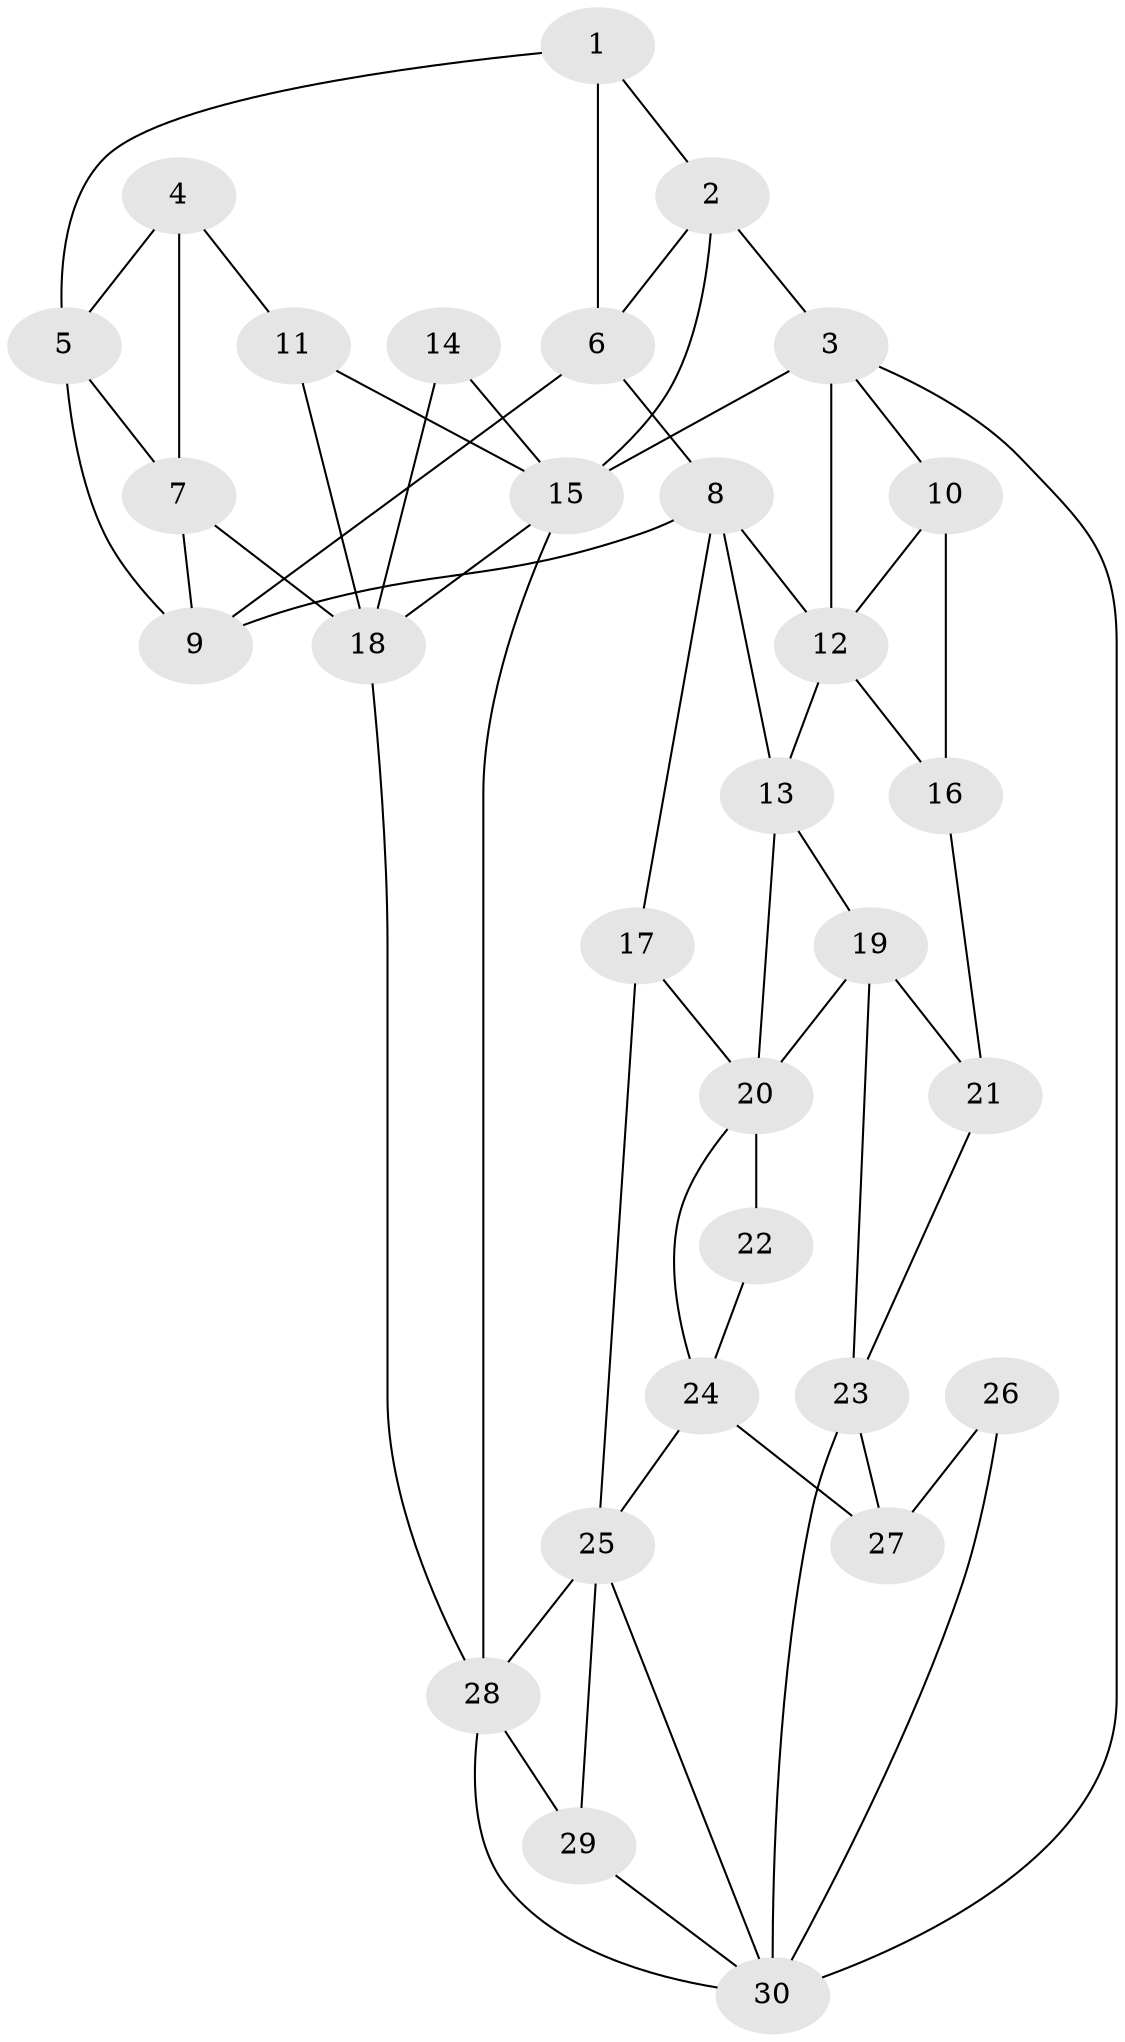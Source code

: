 // original degree distribution, {3: 0.041237113402061855, 4: 0.24742268041237114, 5: 0.4536082474226804, 6: 0.25773195876288657}
// Generated by graph-tools (version 1.1) at 2025/38/03/04/25 23:38:28]
// undirected, 30 vertices, 58 edges
graph export_dot {
  node [color=gray90,style=filled];
  1;
  2;
  3;
  4;
  5;
  6;
  7;
  8;
  9;
  10;
  11;
  12;
  13;
  14;
  15;
  16;
  17;
  18;
  19;
  20;
  21;
  22;
  23;
  24;
  25;
  26;
  27;
  28;
  29;
  30;
  1 -- 2 [weight=1.0];
  1 -- 5 [weight=1.0];
  1 -- 6 [weight=1.0];
  2 -- 3 [weight=2.0];
  2 -- 6 [weight=1.0];
  2 -- 15 [weight=1.0];
  3 -- 10 [weight=2.0];
  3 -- 12 [weight=1.0];
  3 -- 15 [weight=1.0];
  3 -- 30 [weight=1.0];
  4 -- 5 [weight=1.0];
  4 -- 7 [weight=1.0];
  4 -- 11 [weight=1.0];
  5 -- 7 [weight=1.0];
  5 -- 9 [weight=1.0];
  6 -- 8 [weight=1.0];
  6 -- 9 [weight=1.0];
  7 -- 9 [weight=1.0];
  7 -- 18 [weight=1.0];
  8 -- 9 [weight=1.0];
  8 -- 12 [weight=1.0];
  8 -- 13 [weight=1.0];
  8 -- 17 [weight=1.0];
  10 -- 12 [weight=1.0];
  10 -- 16 [weight=2.0];
  11 -- 15 [weight=1.0];
  11 -- 18 [weight=1.0];
  12 -- 13 [weight=1.0];
  12 -- 16 [weight=1.0];
  13 -- 19 [weight=1.0];
  13 -- 20 [weight=1.0];
  14 -- 15 [weight=1.0];
  14 -- 18 [weight=2.0];
  15 -- 18 [weight=1.0];
  15 -- 28 [weight=2.0];
  16 -- 21 [weight=2.0];
  17 -- 20 [weight=1.0];
  17 -- 25 [weight=1.0];
  18 -- 28 [weight=1.0];
  19 -- 20 [weight=1.0];
  19 -- 21 [weight=1.0];
  19 -- 23 [weight=1.0];
  20 -- 22 [weight=2.0];
  20 -- 24 [weight=1.0];
  21 -- 23 [weight=1.0];
  22 -- 24 [weight=2.0];
  23 -- 27 [weight=2.0];
  23 -- 30 [weight=1.0];
  24 -- 25 [weight=1.0];
  24 -- 27 [weight=1.0];
  25 -- 28 [weight=1.0];
  25 -- 29 [weight=1.0];
  25 -- 30 [weight=1.0];
  26 -- 27 [weight=3.0];
  26 -- 30 [weight=2.0];
  28 -- 29 [weight=2.0];
  28 -- 30 [weight=1.0];
  29 -- 30 [weight=1.0];
}
